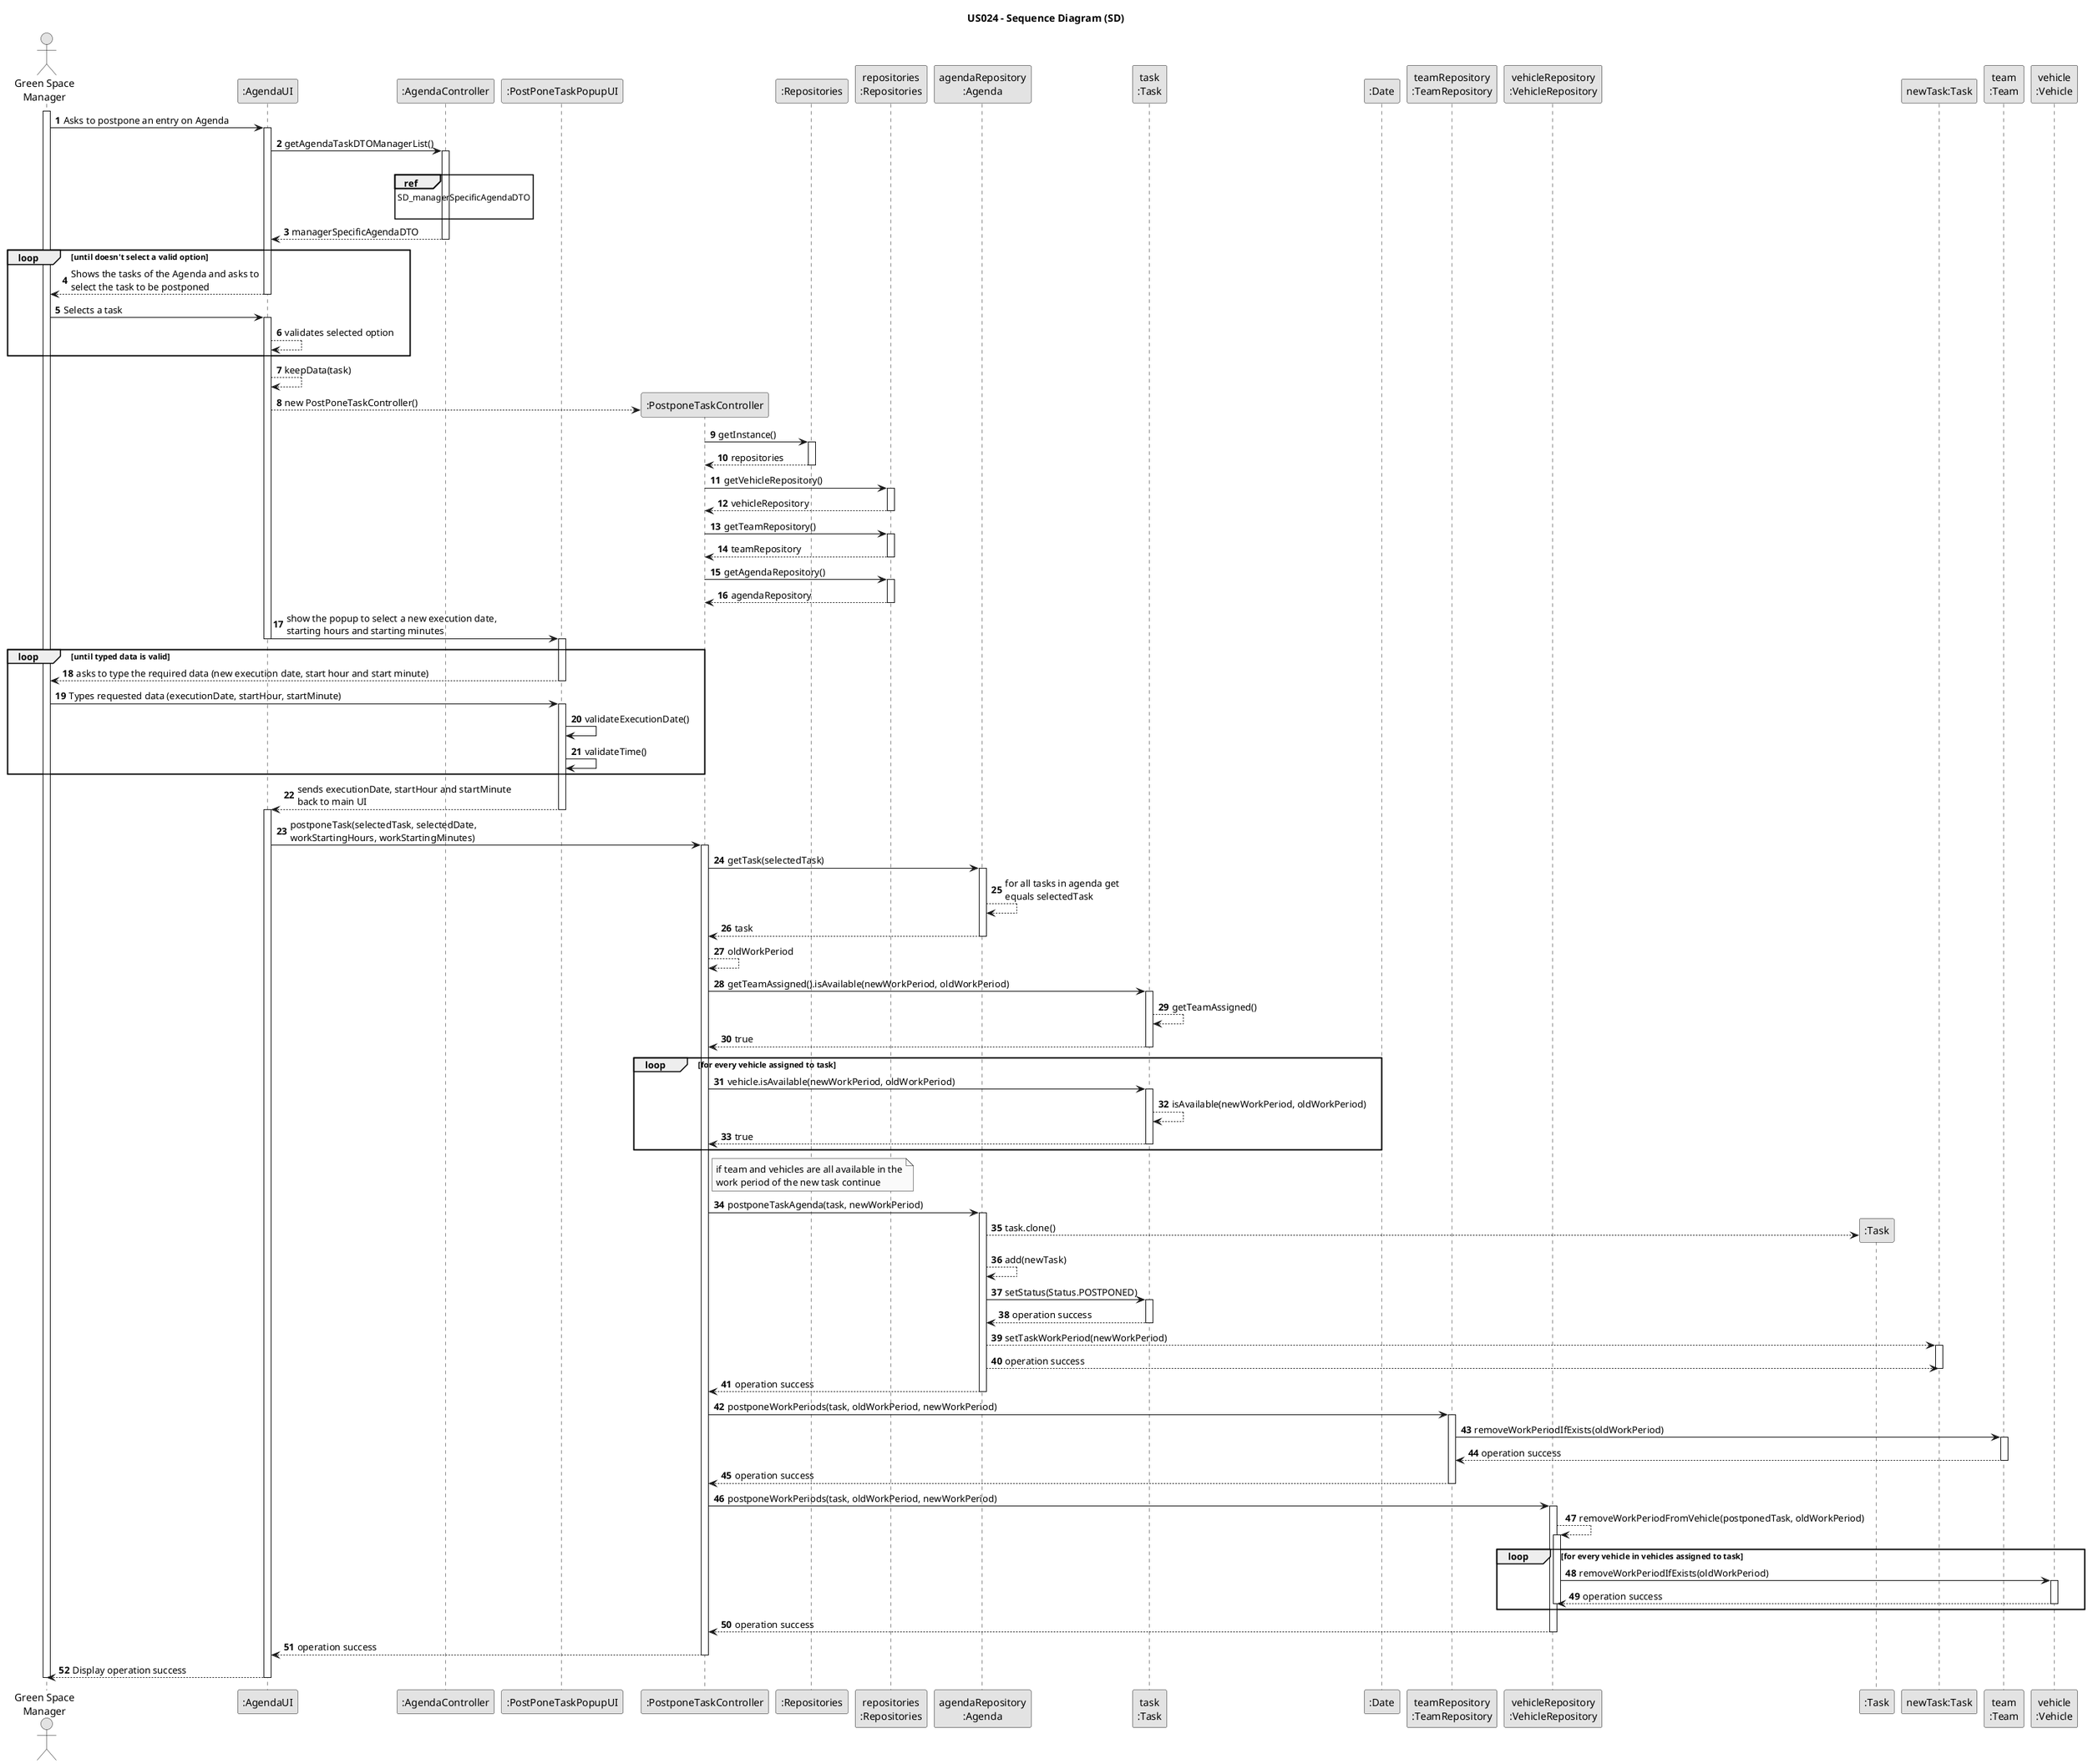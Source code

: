 @startuml
skinparam monochrome true
skinparam packageStyle rectangle
skinparam shadowing false

title US024 - Sequence Diagram (SD)

autonumber

actor "Green Space\nManager" as GSM
participant ":AgendaUI" as UI
participant ":AgendaController" as AGENDA_CTRL
participant ":PostPoneTaskPopupUI" as Popup
participant ":PostponeTaskController" as CTRL
participant ":Repositories" as REPO
participant "repositories\n:Repositories" as REPOInstance
participant "agendaRepository\n:Agenda" as AGENDA
participant "task\n:Task" as Task
participant ":Date" as Date
participant "teamRepository\n:TeamRepository" as TeamRepo
participant "vehicleRepository\n:VehicleRepository" as VehicleRepo
participant ":Task" as NewTask
participant "newTask:Task" as NewTaskTask
participant "team\n:Team" as Team
participant "vehicle\n:Vehicle" as Vehicle

activate GSM

    GSM -> UI : Asks to postpone an entry on Agenda

    activate UI

        UI -> AGENDA_CTRL : getAgendaTaskDTOManagerList()
        activate AGENDA_CTRL
        |||
        ref over AGENDA_CTRL
        SD_managerSpecificAgendaDTO

        end ref
        AGENDA_CTRL --> UI : managerSpecificAgendaDTO
        deactivate AGENDA_CTRL

loop until doesn't select a valid option
        UI --> GSM : Shows the tasks of the Agenda and asks to\nselect the task to be postponed
    deactivate UI

    GSM -> UI : Selects a task
    activate UI
    UI --> UI : validates selected option
end loop
        UI --> UI : keepData(task)
        UI --> CTRL** : new PostPoneTaskController()
        CTRL -> REPO : getInstance()
        activate REPO

            REPO --> CTRL : repositories
        deactivate REPO
        CTRL -> REPOInstance : getVehicleRepository()
        activate REPOInstance

            REPOInstance --> CTRL : vehicleRepository
        deactivate REPOInstance
        CTRL -> REPOInstance : getTeamRepository()
        activate REPOInstance

            REPOInstance --> CTRL : teamRepository
        deactivate REPOInstance
        CTRL -> REPOInstance : getAgendaRepository()
        activate REPOInstance

            REPOInstance --> CTRL : agendaRepository
        deactivate REPOInstance

        UI -> Popup : show the popup to select a new execution date,\nstarting hours and starting minutes
    deactivate UI

    activate Popup
loop until typed data is valid
        Popup --> GSM : asks to type the required data (new execution date, start hour and start minute)
    deactivate Popup

    GSM -> Popup : Types requested data (executionDate, startHour, startMinute)
    activate Popup

        Popup -> Popup : validateExecutionDate()
        Popup -> Popup : validateTime()
end loop
        Popup --> UI : sends executionDate, startHour and startMinute\nback to main UI
    deactivate Popup

    activate UI

        UI -> CTRL : postponeTask(selectedTask, selectedDate,\nworkStartingHours, workStartingMinutes)
        activate CTRL

            CTRL -> AGENDA : getTask(selectedTask)
            activate AGENDA

                AGENDA --> AGENDA : for all tasks in agenda get\nequals selectedTask
                AGENDA --> CTRL : task
            deactivate AGENDA

            CTRL --> CTRL : oldWorkPeriod

            CTRL -> Task : getTeamAssigned().isAvailable(newWorkPeriod, oldWorkPeriod)
            activate Task

                Task --> Task : getTeamAssigned()
                Task --> CTRL : true
            deactivate Task

            loop for every vehicle assigned to task
            CTRL -> Task : vehicle.isAvailable(newWorkPeriod, oldWorkPeriod)
            activate Task

                Task --> Task : isAvailable(newWorkPeriod, oldWorkPeriod)
                Task --> CTRL : true
            deactivate Task
            end loop

            note right of CTRL
                if team and vehicles are all available in the
                work period of the new task continue
            end note

            CTRL -> AGENDA : postponeTaskAgenda(task, newWorkPeriod)
            activate AGENDA

                AGENDA --> NewTask** : task.clone()
                AGENDA --> AGENDA : add(newTask)
                AGENDA -> Task : setStatus(Status.POSTPONED)
                activate Task

                    Task --> AGENDA : operation success
                deactivate Task
                AGENDA --> NewTaskTask : setTaskWorkPeriod(newWorkPeriod)
                activate NewTaskTask

                    AGENDA --> NewTaskTask : operation success
                deactivate NewTaskTask

                AGENDA --> CTRL : operation success
            deactivate AGENDA

            CTRL -> TeamRepo : postponeWorkPeriods(task, oldWorkPeriod, newWorkPeriod)
            activate TeamRepo

                TeamRepo -> Team : removeWorkPeriodIfExists(oldWorkPeriod)
                activate Team

                    Team --> TeamRepo : operation success
                deactivate Team

                TeamRepo --> CTRL : operation success
            deactivate TeamRepo

            CTRL -> VehicleRepo : postponeWorkPeriods(task, oldWorkPeriod, newWorkPeriod)
            activate VehicleRepo

                VehicleRepo --> VehicleRepo : removeWorkPeriodFromVehicle(postponedTask, oldWorkPeriod)
                loop for every vehicle in vehicles assigned to task
                activate VehicleRepo

                    VehicleRepo -> Vehicle : removeWorkPeriodIfExists(oldWorkPeriod)
                    activate Vehicle

                        Vehicle --> VehicleRepo : operation success
                    deactivate Vehicle
                deactivate VehicleRepo
                end loop

                VehicleRepo --> CTRL : operation success
            deactivate VehicleRepo

            CTRL --> UI : operation success
        deactivate CTRL

        UI --> GSM : Display operation success

    deactivate UI

deactivate GSM


@enduml